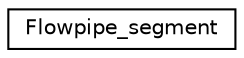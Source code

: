 digraph "Graphical Class Hierarchy"
{
  edge [fontname="Helvetica",fontsize="10",labelfontname="Helvetica",labelfontsize="10"];
  node [fontname="Helvetica",fontsize="10",shape=record];
  rankdir="LR";
  Node1 [label="Flowpipe_segment",height=0.2,width=0.4,color="black", fillcolor="white", style="filled",URL="$structFlowpipe__segment.html"];
}
